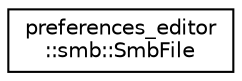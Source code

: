 digraph "Graphical Class Hierarchy"
{
 // LATEX_PDF_SIZE
  edge [fontname="Helvetica",fontsize="10",labelfontname="Helvetica",labelfontsize="10"];
  node [fontname="Helvetica",fontsize="10",shape=record];
  rankdir="LR";
  Node0 [label="preferences_editor\l::smb::SmbFile",height=0.2,width=0.4,color="black", fillcolor="white", style="filled",URL="$classpreferences__editor_1_1smb_1_1_smb_file.html",tooltip=" "];
}
